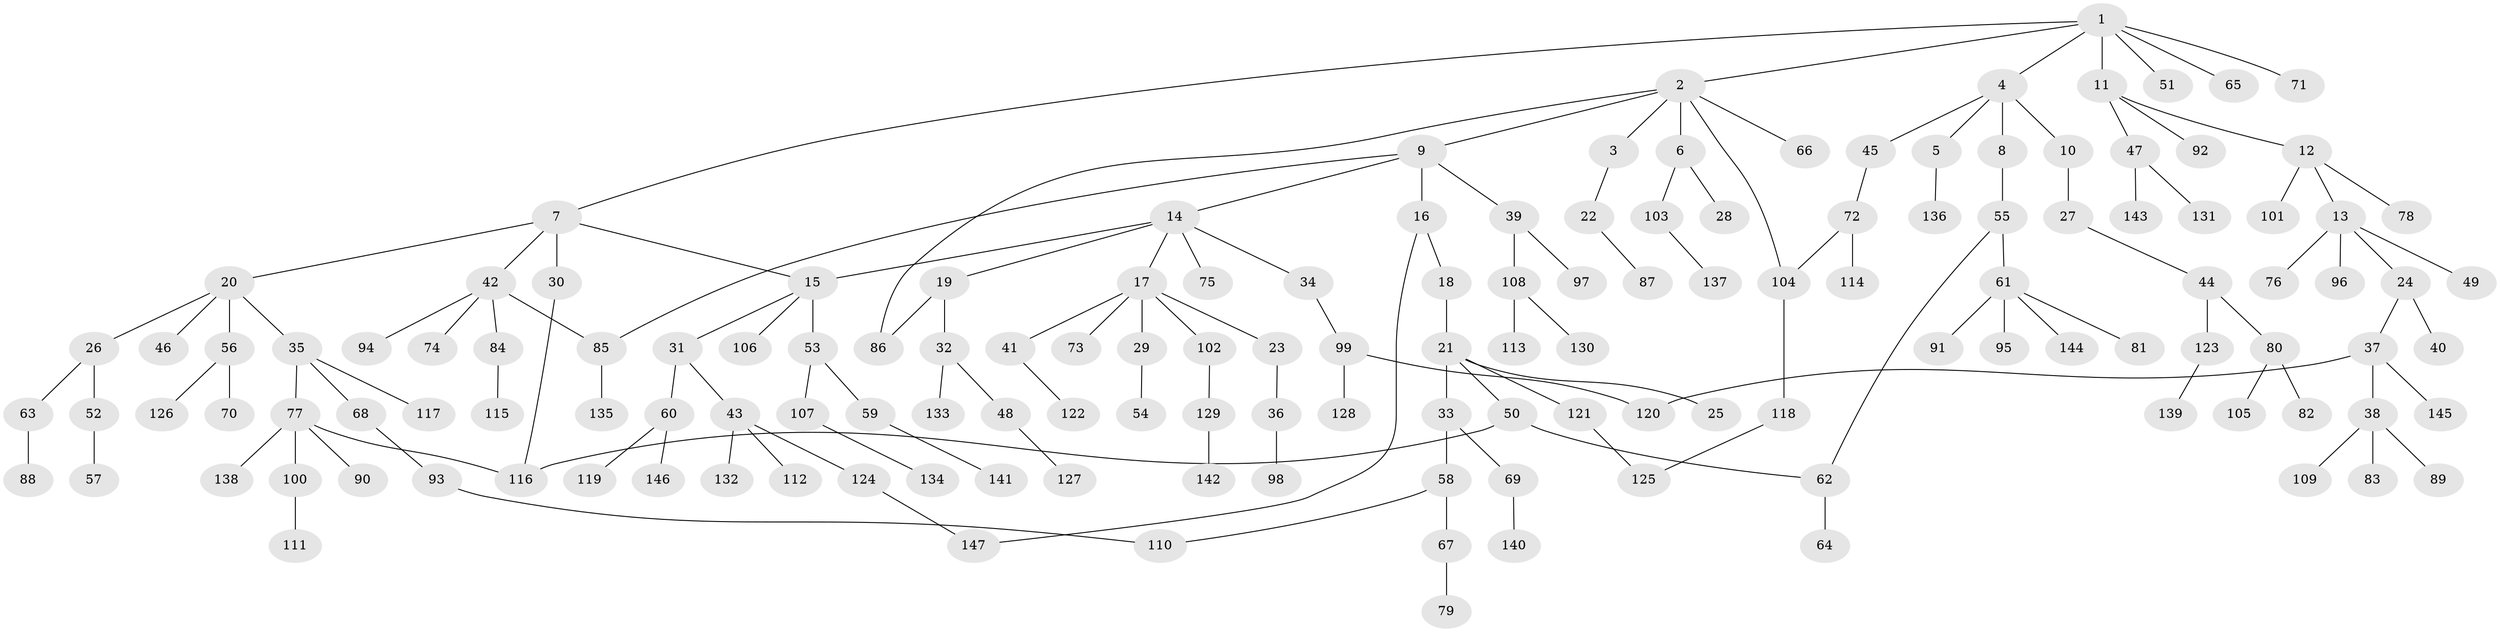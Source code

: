// Generated by graph-tools (version 1.1) at 2025/10/02/27/25 16:10:53]
// undirected, 147 vertices, 157 edges
graph export_dot {
graph [start="1"]
  node [color=gray90,style=filled];
  1;
  2;
  3;
  4;
  5;
  6;
  7;
  8;
  9;
  10;
  11;
  12;
  13;
  14;
  15;
  16;
  17;
  18;
  19;
  20;
  21;
  22;
  23;
  24;
  25;
  26;
  27;
  28;
  29;
  30;
  31;
  32;
  33;
  34;
  35;
  36;
  37;
  38;
  39;
  40;
  41;
  42;
  43;
  44;
  45;
  46;
  47;
  48;
  49;
  50;
  51;
  52;
  53;
  54;
  55;
  56;
  57;
  58;
  59;
  60;
  61;
  62;
  63;
  64;
  65;
  66;
  67;
  68;
  69;
  70;
  71;
  72;
  73;
  74;
  75;
  76;
  77;
  78;
  79;
  80;
  81;
  82;
  83;
  84;
  85;
  86;
  87;
  88;
  89;
  90;
  91;
  92;
  93;
  94;
  95;
  96;
  97;
  98;
  99;
  100;
  101;
  102;
  103;
  104;
  105;
  106;
  107;
  108;
  109;
  110;
  111;
  112;
  113;
  114;
  115;
  116;
  117;
  118;
  119;
  120;
  121;
  122;
  123;
  124;
  125;
  126;
  127;
  128;
  129;
  130;
  131;
  132;
  133;
  134;
  135;
  136;
  137;
  138;
  139;
  140;
  141;
  142;
  143;
  144;
  145;
  146;
  147;
  1 -- 2;
  1 -- 4;
  1 -- 7;
  1 -- 11;
  1 -- 51;
  1 -- 65;
  1 -- 71;
  2 -- 3;
  2 -- 6;
  2 -- 9;
  2 -- 66;
  2 -- 104;
  2 -- 86;
  3 -- 22;
  4 -- 5;
  4 -- 8;
  4 -- 10;
  4 -- 45;
  5 -- 136;
  6 -- 28;
  6 -- 103;
  7 -- 20;
  7 -- 30;
  7 -- 42;
  7 -- 15;
  8 -- 55;
  9 -- 14;
  9 -- 16;
  9 -- 39;
  9 -- 85;
  10 -- 27;
  11 -- 12;
  11 -- 47;
  11 -- 92;
  12 -- 13;
  12 -- 78;
  12 -- 101;
  13 -- 24;
  13 -- 49;
  13 -- 76;
  13 -- 96;
  14 -- 15;
  14 -- 17;
  14 -- 19;
  14 -- 34;
  14 -- 75;
  15 -- 31;
  15 -- 53;
  15 -- 106;
  16 -- 18;
  16 -- 147;
  17 -- 23;
  17 -- 29;
  17 -- 41;
  17 -- 73;
  17 -- 102;
  18 -- 21;
  19 -- 32;
  19 -- 86;
  20 -- 26;
  20 -- 35;
  20 -- 46;
  20 -- 56;
  21 -- 25;
  21 -- 33;
  21 -- 50;
  21 -- 121;
  22 -- 87;
  23 -- 36;
  24 -- 37;
  24 -- 40;
  26 -- 52;
  26 -- 63;
  27 -- 44;
  29 -- 54;
  30 -- 116;
  31 -- 43;
  31 -- 60;
  32 -- 48;
  32 -- 133;
  33 -- 58;
  33 -- 69;
  34 -- 99;
  35 -- 68;
  35 -- 77;
  35 -- 117;
  36 -- 98;
  37 -- 38;
  37 -- 120;
  37 -- 145;
  38 -- 83;
  38 -- 89;
  38 -- 109;
  39 -- 97;
  39 -- 108;
  41 -- 122;
  42 -- 74;
  42 -- 84;
  42 -- 85;
  42 -- 94;
  43 -- 112;
  43 -- 124;
  43 -- 132;
  44 -- 80;
  44 -- 123;
  45 -- 72;
  47 -- 131;
  47 -- 143;
  48 -- 127;
  50 -- 62;
  50 -- 116;
  52 -- 57;
  53 -- 59;
  53 -- 107;
  55 -- 61;
  55 -- 62;
  56 -- 70;
  56 -- 126;
  58 -- 67;
  58 -- 110;
  59 -- 141;
  60 -- 119;
  60 -- 146;
  61 -- 81;
  61 -- 91;
  61 -- 95;
  61 -- 144;
  62 -- 64;
  63 -- 88;
  67 -- 79;
  68 -- 93;
  69 -- 140;
  72 -- 114;
  72 -- 104;
  77 -- 90;
  77 -- 100;
  77 -- 116;
  77 -- 138;
  80 -- 82;
  80 -- 105;
  84 -- 115;
  85 -- 135;
  93 -- 110;
  99 -- 128;
  99 -- 120;
  100 -- 111;
  102 -- 129;
  103 -- 137;
  104 -- 118;
  107 -- 134;
  108 -- 113;
  108 -- 130;
  118 -- 125;
  121 -- 125;
  123 -- 139;
  124 -- 147;
  129 -- 142;
}
